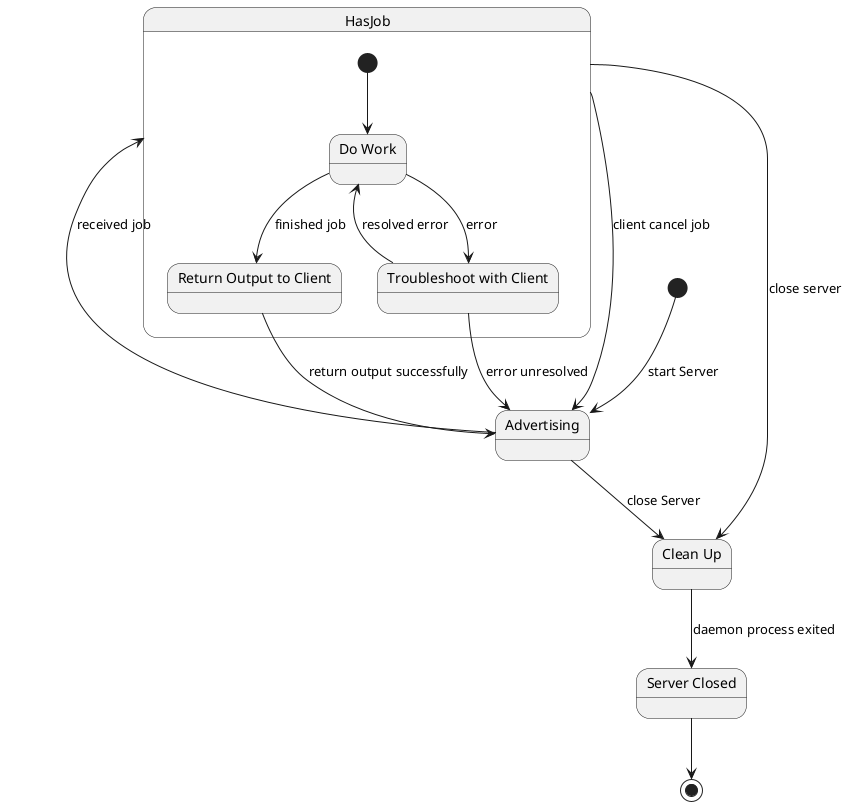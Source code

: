 @startuml


state HasJob {
  state "Do Work" as Work
  state "Troubleshoot with Client" as Trouble
  state "Return Output to Client" as Output

  [*] --> Work
  Work --> Trouble : error
  Trouble --> Work : resolved error
  Work --> Output : finished job
}

state "Advertising" as Ad
state "Clean Up" as Clean
state "Server Closed" as Closed

[*] --> Ad : start Server
Ad --> HasJob: received job
Trouble --> Ad : error unresolved
Output --> Ad : return output successfully
HasJob --> Ad : client cancel job
Ad --> Clean : close Server
HasJob --> Clean : close server
Clean --> Closed : daemon process exited
Closed --> [*]

@enduml
